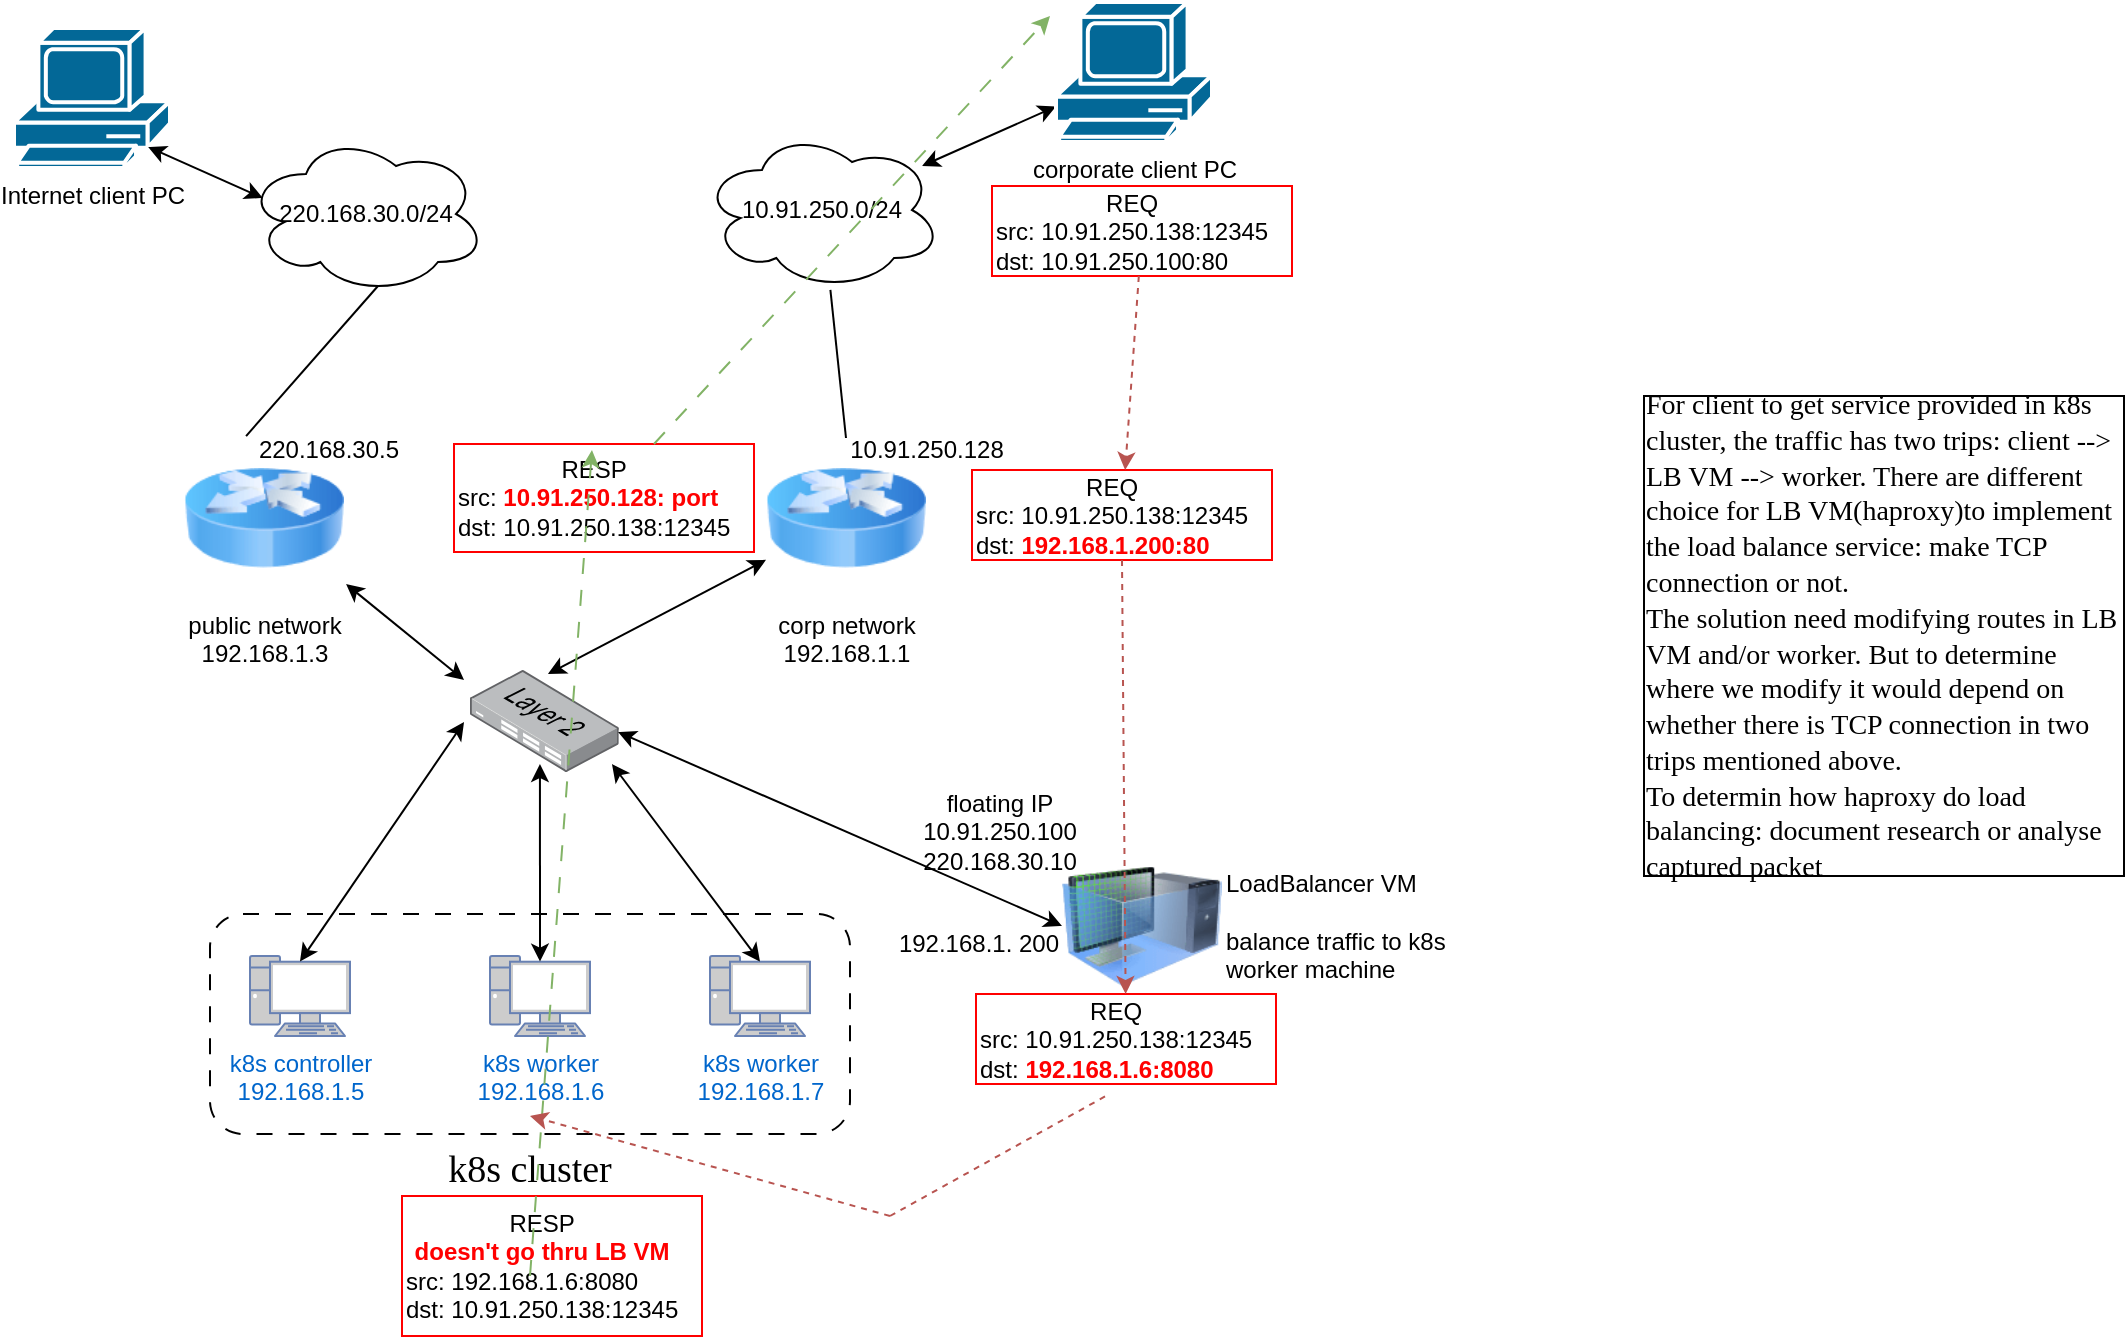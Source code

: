 <mxfile version="24.7.16">
  <diagram name="Page-1" id="wZxQySBUEASw0iIobv-u">
    <mxGraphModel dx="1434" dy="754" grid="1" gridSize="10" guides="1" tooltips="1" connect="1" arrows="1" fold="1" page="1" pageScale="1" pageWidth="850" pageHeight="1100" math="0" shadow="0">
      <root>
        <mxCell id="0" />
        <mxCell id="1" parent="0" />
        <mxCell id="z_wa0ut1sptJ0QLQxMaO-2" value="" style="image;points=[];aspect=fixed;html=1;align=center;shadow=0;dashed=0;image=img/lib/allied_telesis/switch/Switch_24_port_L2.svg;" vertex="1" parent="1">
          <mxGeometry x="268" y="357" width="74.4" height="51" as="geometry" />
        </mxCell>
        <mxCell id="z_wa0ut1sptJ0QLQxMaO-3" value="&lt;div&gt;k8s controller&lt;/div&gt;&lt;div&gt;192.168.1.5&lt;br&gt;&lt;/div&gt;" style="fontColor=#0066CC;verticalAlign=top;verticalLabelPosition=bottom;labelPosition=center;align=center;html=1;outlineConnect=0;fillColor=#CCCCCC;strokeColor=#6881B3;gradientColor=none;gradientDirection=north;strokeWidth=2;shape=mxgraph.networks.pc;" vertex="1" parent="1">
          <mxGeometry x="158" y="500" width="50" height="40" as="geometry" />
        </mxCell>
        <mxCell id="z_wa0ut1sptJ0QLQxMaO-4" value="&lt;div&gt;k8s worker&lt;/div&gt;&lt;div&gt;192.168.1.6&lt;/div&gt;" style="fontColor=#0066CC;verticalAlign=top;verticalLabelPosition=bottom;labelPosition=center;align=center;html=1;outlineConnect=0;fillColor=#CCCCCC;strokeColor=#6881B3;gradientColor=none;gradientDirection=north;strokeWidth=2;shape=mxgraph.networks.pc;" vertex="1" parent="1">
          <mxGeometry x="278" y="500" width="50" height="40" as="geometry" />
        </mxCell>
        <mxCell id="z_wa0ut1sptJ0QLQxMaO-5" value="&lt;div&gt;k8s worker&lt;/div&gt;&lt;div&gt;192.168.1.7&lt;/div&gt;" style="fontColor=#0066CC;verticalAlign=top;verticalLabelPosition=bottom;labelPosition=center;align=center;html=1;outlineConnect=0;fillColor=#CCCCCC;strokeColor=#6881B3;gradientColor=none;gradientDirection=north;strokeWidth=2;shape=mxgraph.networks.pc;" vertex="1" parent="1">
          <mxGeometry x="388" y="500" width="50" height="40" as="geometry" />
        </mxCell>
        <mxCell id="z_wa0ut1sptJ0QLQxMaO-6" value="" style="endArrow=classic;startArrow=classic;html=1;rounded=0;exitX=0.5;exitY=0.07;exitDx=0;exitDy=0;exitPerimeter=0;entryX=-0.04;entryY=0.51;entryDx=0;entryDy=0;entryPerimeter=0;" edge="1" parent="1" source="z_wa0ut1sptJ0QLQxMaO-3" target="z_wa0ut1sptJ0QLQxMaO-2">
          <mxGeometry width="50" height="50" relative="1" as="geometry">
            <mxPoint x="328" y="410" as="sourcePoint" />
            <mxPoint x="378" y="360" as="targetPoint" />
          </mxGeometry>
        </mxCell>
        <mxCell id="z_wa0ut1sptJ0QLQxMaO-7" value="" style="endArrow=classic;startArrow=classic;html=1;rounded=0;exitX=0.5;exitY=0.07;exitDx=0;exitDy=0;exitPerimeter=0;entryX=0.954;entryY=0.922;entryDx=0;entryDy=0;entryPerimeter=0;" edge="1" parent="1" source="z_wa0ut1sptJ0QLQxMaO-5" target="z_wa0ut1sptJ0QLQxMaO-2">
          <mxGeometry width="50" height="50" relative="1" as="geometry">
            <mxPoint x="328" y="410" as="sourcePoint" />
            <mxPoint x="378" y="360" as="targetPoint" />
          </mxGeometry>
        </mxCell>
        <mxCell id="z_wa0ut1sptJ0QLQxMaO-8" value="" style="endArrow=classic;startArrow=classic;html=1;rounded=0;exitX=0.5;exitY=0.07;exitDx=0;exitDy=0;exitPerimeter=0;entryX=0.47;entryY=0.922;entryDx=0;entryDy=0;entryPerimeter=0;" edge="1" parent="1" source="z_wa0ut1sptJ0QLQxMaO-4" target="z_wa0ut1sptJ0QLQxMaO-2">
          <mxGeometry width="50" height="50" relative="1" as="geometry">
            <mxPoint x="328" y="410" as="sourcePoint" />
            <mxPoint x="378" y="360" as="targetPoint" />
          </mxGeometry>
        </mxCell>
        <mxCell id="z_wa0ut1sptJ0QLQxMaO-9" value="&lt;div&gt;corp network&lt;/div&gt;&lt;div&gt;192.168.1.1&lt;br&gt;&lt;/div&gt;" style="image;html=1;image=img/lib/clip_art/networking/Router_Icon_128x128.png" vertex="1" parent="1">
          <mxGeometry x="416" y="241" width="80" height="80" as="geometry" />
        </mxCell>
        <mxCell id="z_wa0ut1sptJ0QLQxMaO-10" value="&lt;div&gt;public network&lt;/div&gt;&lt;div&gt;192.168.1.3&lt;br&gt;&lt;/div&gt;" style="image;html=1;image=img/lib/clip_art/networking/Router_Icon_128x128.png" vertex="1" parent="1">
          <mxGeometry x="125" y="241" width="80" height="80" as="geometry" />
        </mxCell>
        <mxCell id="z_wa0ut1sptJ0QLQxMaO-11" value="" style="endArrow=classic;startArrow=classic;html=1;rounded=0;" edge="1" parent="1" source="z_wa0ut1sptJ0QLQxMaO-15" target="z_wa0ut1sptJ0QLQxMaO-22">
          <mxGeometry width="50" height="50" relative="1" as="geometry">
            <mxPoint x="328" y="467" as="sourcePoint" />
            <mxPoint x="378" y="417" as="targetPoint" />
          </mxGeometry>
        </mxCell>
        <mxCell id="z_wa0ut1sptJ0QLQxMaO-12" value="" style="endArrow=classic;startArrow=classic;html=1;rounded=0;entryX=1.013;entryY=0.913;entryDx=0;entryDy=0;entryPerimeter=0;exitX=-0.04;exitY=0.098;exitDx=0;exitDy=0;exitPerimeter=0;" edge="1" parent="1" source="z_wa0ut1sptJ0QLQxMaO-2" target="z_wa0ut1sptJ0QLQxMaO-10">
          <mxGeometry width="50" height="50" relative="1" as="geometry">
            <mxPoint x="328" y="467" as="sourcePoint" />
            <mxPoint x="378" y="417" as="targetPoint" />
          </mxGeometry>
        </mxCell>
        <mxCell id="z_wa0ut1sptJ0QLQxMaO-13" value="&lt;font style=&quot;font-size: 19px;&quot; face=&quot;Times New Roman&quot;&gt;k8s cluster&lt;/font&gt;" style="rounded=1;whiteSpace=wrap;html=1;dashed=1;dashPattern=8 8;fillColor=none;labelPosition=center;verticalLabelPosition=bottom;align=center;verticalAlign=top;" vertex="1" parent="1">
          <mxGeometry x="138" y="479" width="320" height="110" as="geometry" />
        </mxCell>
        <mxCell id="z_wa0ut1sptJ0QLQxMaO-15" value="10.91.250.0/24" style="ellipse;shape=cloud;whiteSpace=wrap;html=1;fillColor=none;" vertex="1" parent="1">
          <mxGeometry x="384" y="87" width="120" height="80" as="geometry" />
        </mxCell>
        <mxCell id="z_wa0ut1sptJ0QLQxMaO-16" value="" style="endArrow=none;html=1;rounded=0;exitX=0.5;exitY=0;exitDx=0;exitDy=0;" edge="1" parent="1" source="z_wa0ut1sptJ0QLQxMaO-9" target="z_wa0ut1sptJ0QLQxMaO-15">
          <mxGeometry width="50" height="50" relative="1" as="geometry">
            <mxPoint x="518" y="217" as="sourcePoint" />
            <mxPoint x="378" y="417" as="targetPoint" />
          </mxGeometry>
        </mxCell>
        <mxCell id="z_wa0ut1sptJ0QLQxMaO-17" value="220.168.30.0/24" style="ellipse;shape=cloud;whiteSpace=wrap;html=1;fillColor=none;" vertex="1" parent="1">
          <mxGeometry x="156" y="89" width="120" height="80" as="geometry" />
        </mxCell>
        <mxCell id="z_wa0ut1sptJ0QLQxMaO-18" value="" style="endArrow=none;html=1;rounded=0;entryX=0.55;entryY=0.95;entryDx=0;entryDy=0;entryPerimeter=0;exitX=0.388;exitY=-0.012;exitDx=0;exitDy=0;exitPerimeter=0;" edge="1" parent="1" source="z_wa0ut1sptJ0QLQxMaO-10" target="z_wa0ut1sptJ0QLQxMaO-17">
          <mxGeometry width="50" height="50" relative="1" as="geometry">
            <mxPoint x="355" y="467" as="sourcePoint" />
            <mxPoint x="151" y="163" as="targetPoint" />
          </mxGeometry>
        </mxCell>
        <mxCell id="z_wa0ut1sptJ0QLQxMaO-19" value="&lt;div&gt;LoadBalancer VM&lt;/div&gt;&lt;div&gt;&lt;br&gt;&lt;/div&gt;&lt;div&gt;balance traffic to k8s&lt;/div&gt;&lt;div&gt;worker machine&lt;br&gt;&lt;/div&gt;" style="image;html=1;image=img/lib/clip_art/computers/Virtual_Machine_128x128.png;labelPosition=right;verticalLabelPosition=middle;align=left;verticalAlign=middle;" vertex="1" parent="1">
          <mxGeometry x="564" y="445" width="80" height="80" as="geometry" />
        </mxCell>
        <mxCell id="z_wa0ut1sptJ0QLQxMaO-20" value="10.91.250.128" style="whiteSpace=wrap;html=1;strokeColor=none;fillColor=none;" vertex="1" parent="1">
          <mxGeometry x="454" y="232" width="85" height="30" as="geometry" />
        </mxCell>
        <mxCell id="z_wa0ut1sptJ0QLQxMaO-21" value="220.168.30.5" style="whiteSpace=wrap;html=1;strokeColor=none;fillColor=none;" vertex="1" parent="1">
          <mxGeometry x="154" y="230" width="87" height="33" as="geometry" />
        </mxCell>
        <mxCell id="z_wa0ut1sptJ0QLQxMaO-22" value="corporate client PC" style="shape=mxgraph.cisco.computers_and_peripherals.pc;html=1;pointerEvents=1;dashed=0;fillColor=#036897;strokeColor=#ffffff;strokeWidth=2;verticalLabelPosition=bottom;verticalAlign=top;align=center;outlineConnect=0;" vertex="1" parent="1">
          <mxGeometry x="561" y="23" width="78" height="70" as="geometry" />
        </mxCell>
        <mxCell id="z_wa0ut1sptJ0QLQxMaO-23" value="Internet client PC" style="shape=mxgraph.cisco.computers_and_peripherals.pc;html=1;pointerEvents=1;dashed=0;fillColor=#036897;strokeColor=#ffffff;strokeWidth=2;verticalLabelPosition=bottom;verticalAlign=top;align=center;outlineConnect=0;" vertex="1" parent="1">
          <mxGeometry x="40" y="36" width="78" height="70" as="geometry" />
        </mxCell>
        <mxCell id="z_wa0ut1sptJ0QLQxMaO-24" value="" style="endArrow=classic;startArrow=classic;html=1;rounded=0;exitX=0.524;exitY=0.039;exitDx=0;exitDy=0;exitPerimeter=0;" edge="1" parent="1" source="z_wa0ut1sptJ0QLQxMaO-2" target="z_wa0ut1sptJ0QLQxMaO-9">
          <mxGeometry width="50" height="50" relative="1" as="geometry">
            <mxPoint x="328" y="320" as="sourcePoint" />
            <mxPoint x="378" y="270" as="targetPoint" />
          </mxGeometry>
        </mxCell>
        <mxCell id="z_wa0ut1sptJ0QLQxMaO-25" value="" style="endArrow=classic;startArrow=classic;html=1;rounded=0;entryX=0;entryY=0.5;entryDx=0;entryDy=0;exitX=0.995;exitY=0.608;exitDx=0;exitDy=0;exitPerimeter=0;" edge="1" parent="1" source="z_wa0ut1sptJ0QLQxMaO-2" target="z_wa0ut1sptJ0QLQxMaO-19">
          <mxGeometry width="50" height="50" relative="1" as="geometry">
            <mxPoint x="328" y="320" as="sourcePoint" />
            <mxPoint x="378" y="270" as="targetPoint" />
          </mxGeometry>
        </mxCell>
        <mxCell id="z_wa0ut1sptJ0QLQxMaO-26" value="" style="endArrow=classic;startArrow=classic;html=1;rounded=0;entryX=0.86;entryY=0.85;entryDx=0;entryDy=0;entryPerimeter=0;exitX=0.07;exitY=0.4;exitDx=0;exitDy=0;exitPerimeter=0;" edge="1" parent="1" source="z_wa0ut1sptJ0QLQxMaO-17" target="z_wa0ut1sptJ0QLQxMaO-23">
          <mxGeometry width="50" height="50" relative="1" as="geometry">
            <mxPoint x="328" y="320" as="sourcePoint" />
            <mxPoint x="378" y="270" as="targetPoint" />
          </mxGeometry>
        </mxCell>
        <mxCell id="z_wa0ut1sptJ0QLQxMaO-27" value="192.168.1. 200" style="whiteSpace=wrap;html=1;strokeColor=none;fillColor=none;" vertex="1" parent="1">
          <mxGeometry x="475" y="479" width="95" height="30" as="geometry" />
        </mxCell>
        <mxCell id="z_wa0ut1sptJ0QLQxMaO-30" value="&lt;div&gt;floating IP&lt;/div&gt;&lt;div&gt;10.91.250.100&lt;/div&gt;&lt;div&gt;220.168.30.10&lt;br&gt;&lt;/div&gt;" style="whiteSpace=wrap;html=1;strokeColor=none;fillColor=none;" vertex="1" parent="1">
          <mxGeometry x="473" y="408" width="120" height="60" as="geometry" />
        </mxCell>
        <mxCell id="z_wa0ut1sptJ0QLQxMaO-33" value="&lt;div align=&quot;center&quot;&gt;REQ&lt;br&gt;&lt;/div&gt;&lt;div align=&quot;left&quot;&gt;src: 10.91.250.138:12345&lt;/div&gt;&lt;div align=&quot;left&quot;&gt;dst: 10.91.250.100:80&lt;br&gt;&lt;/div&gt;" style="rounded=0;whiteSpace=wrap;html=1;align=left;strokeColor=#FF0000;" vertex="1" parent="1">
          <mxGeometry x="529" y="115" width="150" height="45" as="geometry" />
        </mxCell>
        <mxCell id="z_wa0ut1sptJ0QLQxMaO-34" value="&lt;div align=&quot;center&quot;&gt;REQ&lt;/div&gt;&lt;div align=&quot;left&quot;&gt;src: 10.91.250.138:12345&lt;/div&gt;&lt;div align=&quot;left&quot;&gt;dst: &lt;b&gt;&lt;font color=&quot;#ff0000&quot;&gt;192.168.1.200:80&lt;br&gt;&lt;/font&gt;&lt;/b&gt;&lt;/div&gt;" style="rounded=0;whiteSpace=wrap;html=1;align=left;strokeColor=#FF0000;" vertex="1" parent="1">
          <mxGeometry x="519" y="257" width="150" height="45" as="geometry" />
        </mxCell>
        <mxCell id="z_wa0ut1sptJ0QLQxMaO-35" value="&lt;div align=&quot;center&quot;&gt;REQ&lt;br&gt;&lt;/div&gt;&lt;div align=&quot;left&quot;&gt;src: 10.91.250.138:12345&lt;/div&gt;&lt;div align=&quot;left&quot;&gt;dst: &lt;b&gt;&lt;font color=&quot;#ff0000&quot;&gt;192.168.1.6:8080&lt;/font&gt;&lt;/b&gt;&lt;br&gt;&lt;/div&gt;" style="rounded=0;whiteSpace=wrap;html=1;align=left;strokeColor=#FF0000;" vertex="1" parent="1">
          <mxGeometry x="521" y="519" width="150" height="45" as="geometry" />
        </mxCell>
        <mxCell id="z_wa0ut1sptJ0QLQxMaO-36" value="&lt;div align=&quot;center&quot;&gt;RESP&lt;/div&gt;&lt;div align=&quot;center&quot;&gt;&lt;b&gt;&lt;font color=&quot;#ff0000&quot;&gt;doesn&#39;t go thru LB VM&lt;/font&gt;&lt;/b&gt;&lt;br&gt;&lt;/div&gt;&lt;div align=&quot;left&quot;&gt;src: 192.168.1.6:8080&lt;/div&gt;&lt;div align=&quot;left&quot;&gt;dst: 10.91.250.138:12345&lt;br&gt;&lt;/div&gt;" style="rounded=0;whiteSpace=wrap;html=1;align=left;strokeColor=#FF0000;" vertex="1" parent="1">
          <mxGeometry x="234" y="620" width="150" height="70" as="geometry" />
        </mxCell>
        <mxCell id="z_wa0ut1sptJ0QLQxMaO-38" value="&lt;div align=&quot;center&quot;&gt;RESP&lt;/div&gt;&lt;div align=&quot;left&quot;&gt;src: &lt;b&gt;&lt;font color=&quot;#ff0000&quot;&gt;10.91.250.128: port&lt;/font&gt;&lt;/b&gt;&lt;br&gt;&lt;/div&gt;&lt;div align=&quot;left&quot;&gt;dst: 10.91.250.138:12345&lt;br&gt;&lt;/div&gt;" style="rounded=0;whiteSpace=wrap;html=1;align=left;strokeColor=#FF0000;" vertex="1" parent="1">
          <mxGeometry x="260" y="244" width="150" height="54" as="geometry" />
        </mxCell>
        <mxCell id="z_wa0ut1sptJ0QLQxMaO-39" value="" style="endArrow=classic;startArrow=none;html=1;rounded=0;entryX=0.46;entryY=0.056;entryDx=0;entryDy=0;entryPerimeter=0;fontColor=#FF0000;fillColor=#d5e8d4;strokeColor=#82b366;dashed=1;dashPattern=8 8;startFill=0;" edge="1" parent="1" target="z_wa0ut1sptJ0QLQxMaO-38">
          <mxGeometry width="50" height="50" relative="1" as="geometry">
            <mxPoint x="298" y="660" as="sourcePoint" />
            <mxPoint x="348" y="610" as="targetPoint" />
          </mxGeometry>
        </mxCell>
        <mxCell id="z_wa0ut1sptJ0QLQxMaO-40" value="" style="endArrow=classic;startArrow=none;html=1;rounded=0;fontColor=#FF0000;fillColor=#d5e8d4;strokeColor=#82b366;dashed=1;dashPattern=8 8;startFill=0;" edge="1" parent="1" source="z_wa0ut1sptJ0QLQxMaO-38">
          <mxGeometry width="50" height="50" relative="1" as="geometry">
            <mxPoint x="308" y="670" as="sourcePoint" />
            <mxPoint x="558" y="30" as="targetPoint" />
          </mxGeometry>
        </mxCell>
        <mxCell id="z_wa0ut1sptJ0QLQxMaO-46" value="" style="endArrow=classic;html=1;rounded=0;fillColor=#f8cecc;strokeColor=#b85450;dashed=1;" edge="1" parent="1" source="z_wa0ut1sptJ0QLQxMaO-33" target="z_wa0ut1sptJ0QLQxMaO-34">
          <mxGeometry width="50" height="50" relative="1" as="geometry">
            <mxPoint x="708" y="232" as="sourcePoint" />
            <mxPoint x="758" y="182" as="targetPoint" />
          </mxGeometry>
        </mxCell>
        <mxCell id="z_wa0ut1sptJ0QLQxMaO-47" value="" style="endArrow=none;dashed=1;html=1;rounded=0;fillColor=#f8cecc;strokeColor=#b85450;entryX=0.433;entryY=1.133;entryDx=0;entryDy=0;entryPerimeter=0;" edge="1" parent="1" target="z_wa0ut1sptJ0QLQxMaO-35">
          <mxGeometry width="50" height="50" relative="1" as="geometry">
            <mxPoint x="478" y="630" as="sourcePoint" />
            <mxPoint x="619" y="620" as="targetPoint" />
          </mxGeometry>
        </mxCell>
        <mxCell id="z_wa0ut1sptJ0QLQxMaO-48" value="" style="endArrow=classic;html=1;rounded=0;fillColor=#f8cecc;strokeColor=#b85450;dashed=1;exitX=0.5;exitY=1;exitDx=0;exitDy=0;" edge="1" parent="1" source="z_wa0ut1sptJ0QLQxMaO-34" target="z_wa0ut1sptJ0QLQxMaO-35">
          <mxGeometry width="50" height="50" relative="1" as="geometry">
            <mxPoint x="719" y="262" as="sourcePoint" />
            <mxPoint x="713" y="359" as="targetPoint" />
          </mxGeometry>
        </mxCell>
        <mxCell id="z_wa0ut1sptJ0QLQxMaO-49" value="" style="endArrow=classic;html=1;rounded=0;fillColor=#f8cecc;strokeColor=#b85450;dashed=1;entryX=0.5;entryY=0.918;entryDx=0;entryDy=0;entryPerimeter=0;" edge="1" parent="1" target="z_wa0ut1sptJ0QLQxMaO-13">
          <mxGeometry width="50" height="50" relative="1" as="geometry">
            <mxPoint x="478" y="630" as="sourcePoint" />
            <mxPoint x="308" y="580" as="targetPoint" />
          </mxGeometry>
        </mxCell>
        <mxCell id="z_wa0ut1sptJ0QLQxMaO-51" value="&lt;div style=&quot;font-size: 14px;&quot; align=&quot;left&quot;&gt;&lt;font style=&quot;font-size: 14px;&quot; face=&quot;Times New Roman&quot;&gt;For client to get service provided in k8s cluster, the traffic has two trips: client --&amp;gt; LB VM --&amp;gt; worker. There are different choice for LB VM(haproxy)to implement the load balance service: make TCP connection or not.&lt;/font&gt;&lt;/div&gt;&lt;div style=&quot;font-size: 14px;&quot; align=&quot;left&quot;&gt;&lt;font style=&quot;font-size: 14px;&quot; face=&quot;IEp0vS3GPAHLPhfs-liF&quot;&gt;The solution need modifying routes in LB VM and/or worker. But to determine where we modify it would depend on whether there is TCP connection in two trips mentioned above.&lt;/font&gt;&lt;/div&gt;&lt;div style=&quot;font-size: 14px;&quot; align=&quot;left&quot;&gt;&lt;font style=&quot;font-size: 14px;&quot; face=&quot;IEp0vS3GPAHLPhfs-liF&quot;&gt;To determin how haproxy do load balancing: document research or analyse captured packet&lt;br&gt;&lt;/font&gt;&lt;/div&gt;" style="whiteSpace=wrap;html=1;" vertex="1" parent="1">
          <mxGeometry x="855" y="220" width="240" height="240" as="geometry" />
        </mxCell>
      </root>
    </mxGraphModel>
  </diagram>
</mxfile>
